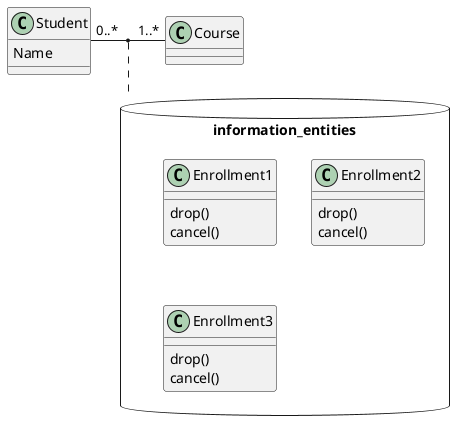 @startuml
' left to right direction

' Class Definition
class Student {
    Name
}
class Course

database information_entities {

    class Enrollment1 {
        drop()
        cancel()
    }

    class Enrollment2 {
        drop()
        cancel()
    }

    class Enrollment3 {
        drop()
        cancel()
    }

}

' Class Relationships
Student "0..*" - "1..*" Course
(Student, Course) ... information_entities
@enduml